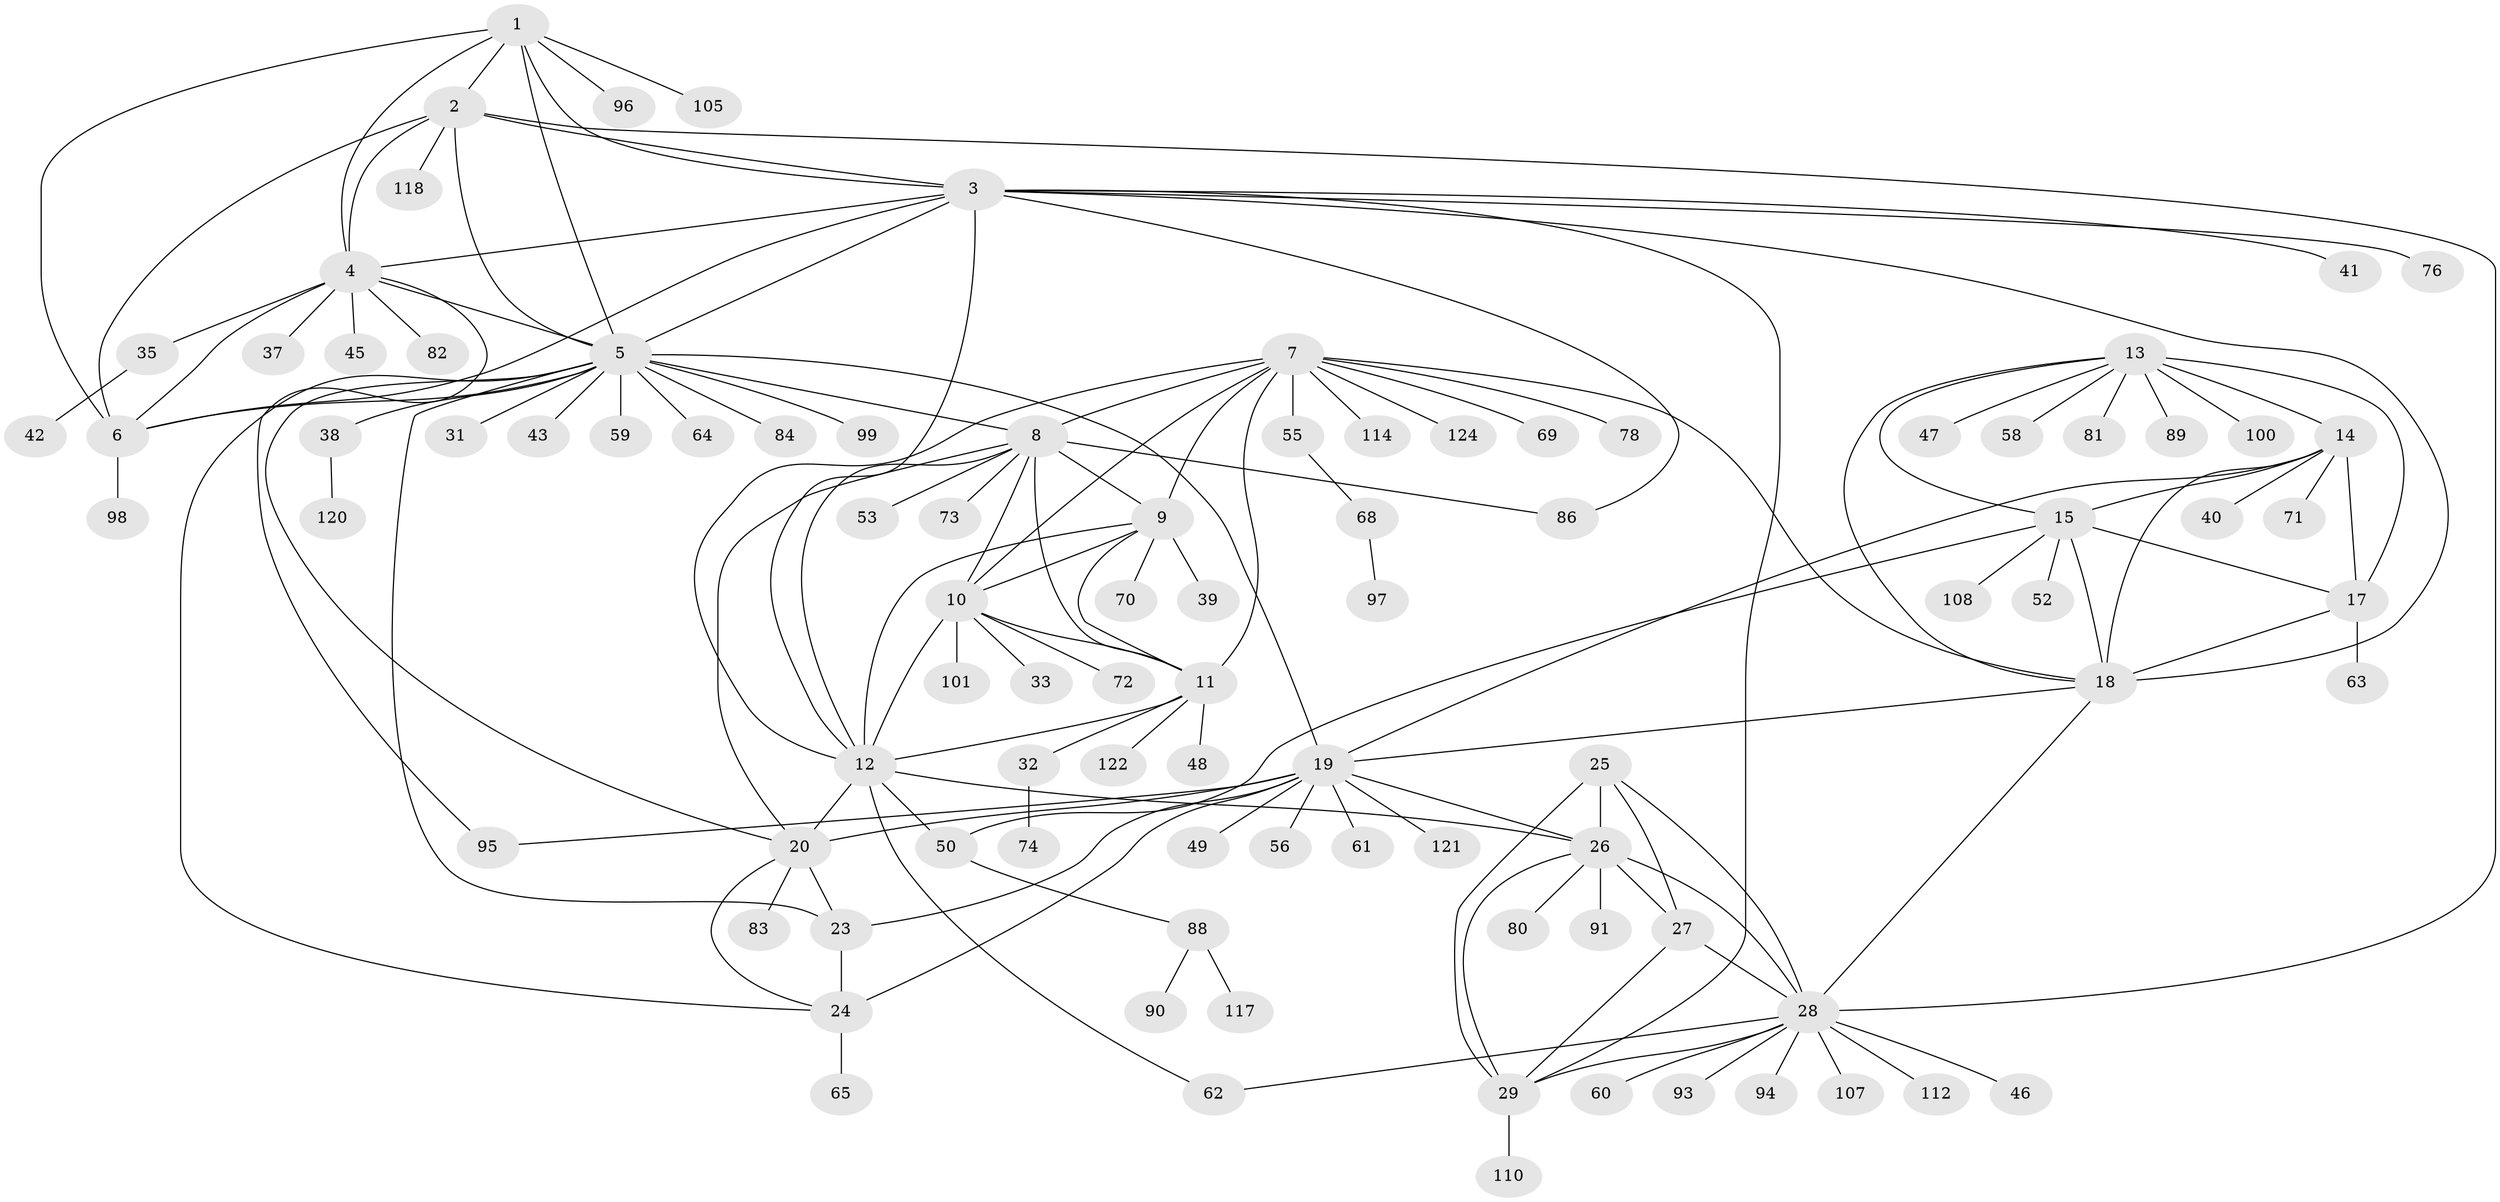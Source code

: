 // original degree distribution, {7: 0.04032258064516129, 8: 0.04032258064516129, 12: 0.016129032258064516, 10: 0.03225806451612903, 11: 0.016129032258064516, 6: 0.024193548387096774, 9: 0.04032258064516129, 5: 0.024193548387096774, 15: 0.008064516129032258, 1: 0.5887096774193549, 3: 0.04032258064516129, 2: 0.12903225806451613}
// Generated by graph-tools (version 1.1) at 2025/11/02/27/25 16:11:37]
// undirected, 95 vertices, 146 edges
graph export_dot {
graph [start="1"]
  node [color=gray90,style=filled];
  1 [super="+57"];
  2 [super="+75"];
  3 [super="+109"];
  4 [super="+36"];
  5 [super="+21"];
  6;
  7 [super="+119"];
  8 [super="+66"];
  9 [super="+92"];
  10 [super="+51"];
  11 [super="+106"];
  12 [super="+102"];
  13 [super="+34"];
  14 [super="+16"];
  15 [super="+79"];
  17 [super="+67"];
  18 [super="+113"];
  19 [super="+22"];
  20 [super="+44"];
  23;
  24 [super="+54"];
  25;
  26 [super="+30"];
  27 [super="+87"];
  28 [super="+103"];
  29 [super="+77"];
  31;
  32 [super="+111"];
  33;
  35;
  37;
  38 [super="+115"];
  39;
  40;
  41;
  42;
  43;
  45;
  46;
  47;
  48 [super="+123"];
  49;
  50 [super="+116"];
  52;
  53;
  55;
  56;
  58;
  59;
  60;
  61;
  62 [super="+85"];
  63;
  64;
  65;
  68;
  69;
  70;
  71;
  72;
  73;
  74;
  76;
  78;
  80 [super="+104"];
  81;
  82;
  83;
  84;
  86;
  88;
  89;
  90;
  91;
  93;
  94;
  95;
  96;
  97;
  98;
  99;
  100;
  101;
  105;
  107;
  108;
  110;
  112;
  114;
  117;
  118;
  120;
  121;
  122;
  124;
  1 -- 2;
  1 -- 3;
  1 -- 4;
  1 -- 5;
  1 -- 6;
  1 -- 96;
  1 -- 105;
  2 -- 3;
  2 -- 4;
  2 -- 5;
  2 -- 6;
  2 -- 28;
  2 -- 118;
  3 -- 4;
  3 -- 5;
  3 -- 6;
  3 -- 18;
  3 -- 41;
  3 -- 76;
  3 -- 86;
  3 -- 29;
  3 -- 12;
  4 -- 5;
  4 -- 6;
  4 -- 35;
  4 -- 37;
  4 -- 45;
  4 -- 82;
  4 -- 95;
  5 -- 6;
  5 -- 8;
  5 -- 38;
  5 -- 43;
  5 -- 84;
  5 -- 99;
  5 -- 64;
  5 -- 19 [weight=2];
  5 -- 20;
  5 -- 23;
  5 -- 24;
  5 -- 59;
  5 -- 31;
  6 -- 98;
  7 -- 8;
  7 -- 9;
  7 -- 10;
  7 -- 11;
  7 -- 12;
  7 -- 18;
  7 -- 55;
  7 -- 69;
  7 -- 78;
  7 -- 114;
  7 -- 124;
  8 -- 9;
  8 -- 10;
  8 -- 11;
  8 -- 12;
  8 -- 20;
  8 -- 53;
  8 -- 73;
  8 -- 86;
  9 -- 10;
  9 -- 11;
  9 -- 12;
  9 -- 39;
  9 -- 70;
  10 -- 11;
  10 -- 12;
  10 -- 33;
  10 -- 101;
  10 -- 72;
  11 -- 12;
  11 -- 32;
  11 -- 48;
  11 -- 122;
  12 -- 26;
  12 -- 62;
  12 -- 50;
  12 -- 20;
  13 -- 14 [weight=2];
  13 -- 15;
  13 -- 17;
  13 -- 18;
  13 -- 58;
  13 -- 81;
  13 -- 89;
  13 -- 100;
  13 -- 47;
  14 -- 15 [weight=2];
  14 -- 17 [weight=2];
  14 -- 18 [weight=2];
  14 -- 40;
  14 -- 71;
  14 -- 19;
  15 -- 17;
  15 -- 18;
  15 -- 50;
  15 -- 52;
  15 -- 108;
  17 -- 18;
  17 -- 63;
  18 -- 28;
  18 -- 19;
  19 -- 20 [weight=2];
  19 -- 23 [weight=2];
  19 -- 24 [weight=2];
  19 -- 26;
  19 -- 61;
  19 -- 121;
  19 -- 49;
  19 -- 56;
  19 -- 95;
  20 -- 23;
  20 -- 24;
  20 -- 83;
  23 -- 24;
  24 -- 65;
  25 -- 26 [weight=2];
  25 -- 27;
  25 -- 28;
  25 -- 29;
  26 -- 27 [weight=2];
  26 -- 28 [weight=2];
  26 -- 29 [weight=2];
  26 -- 80;
  26 -- 91;
  27 -- 28;
  27 -- 29;
  28 -- 29;
  28 -- 46;
  28 -- 60;
  28 -- 62;
  28 -- 93;
  28 -- 94;
  28 -- 107;
  28 -- 112;
  29 -- 110;
  32 -- 74;
  35 -- 42;
  38 -- 120;
  50 -- 88;
  55 -- 68;
  68 -- 97;
  88 -- 90;
  88 -- 117;
}
